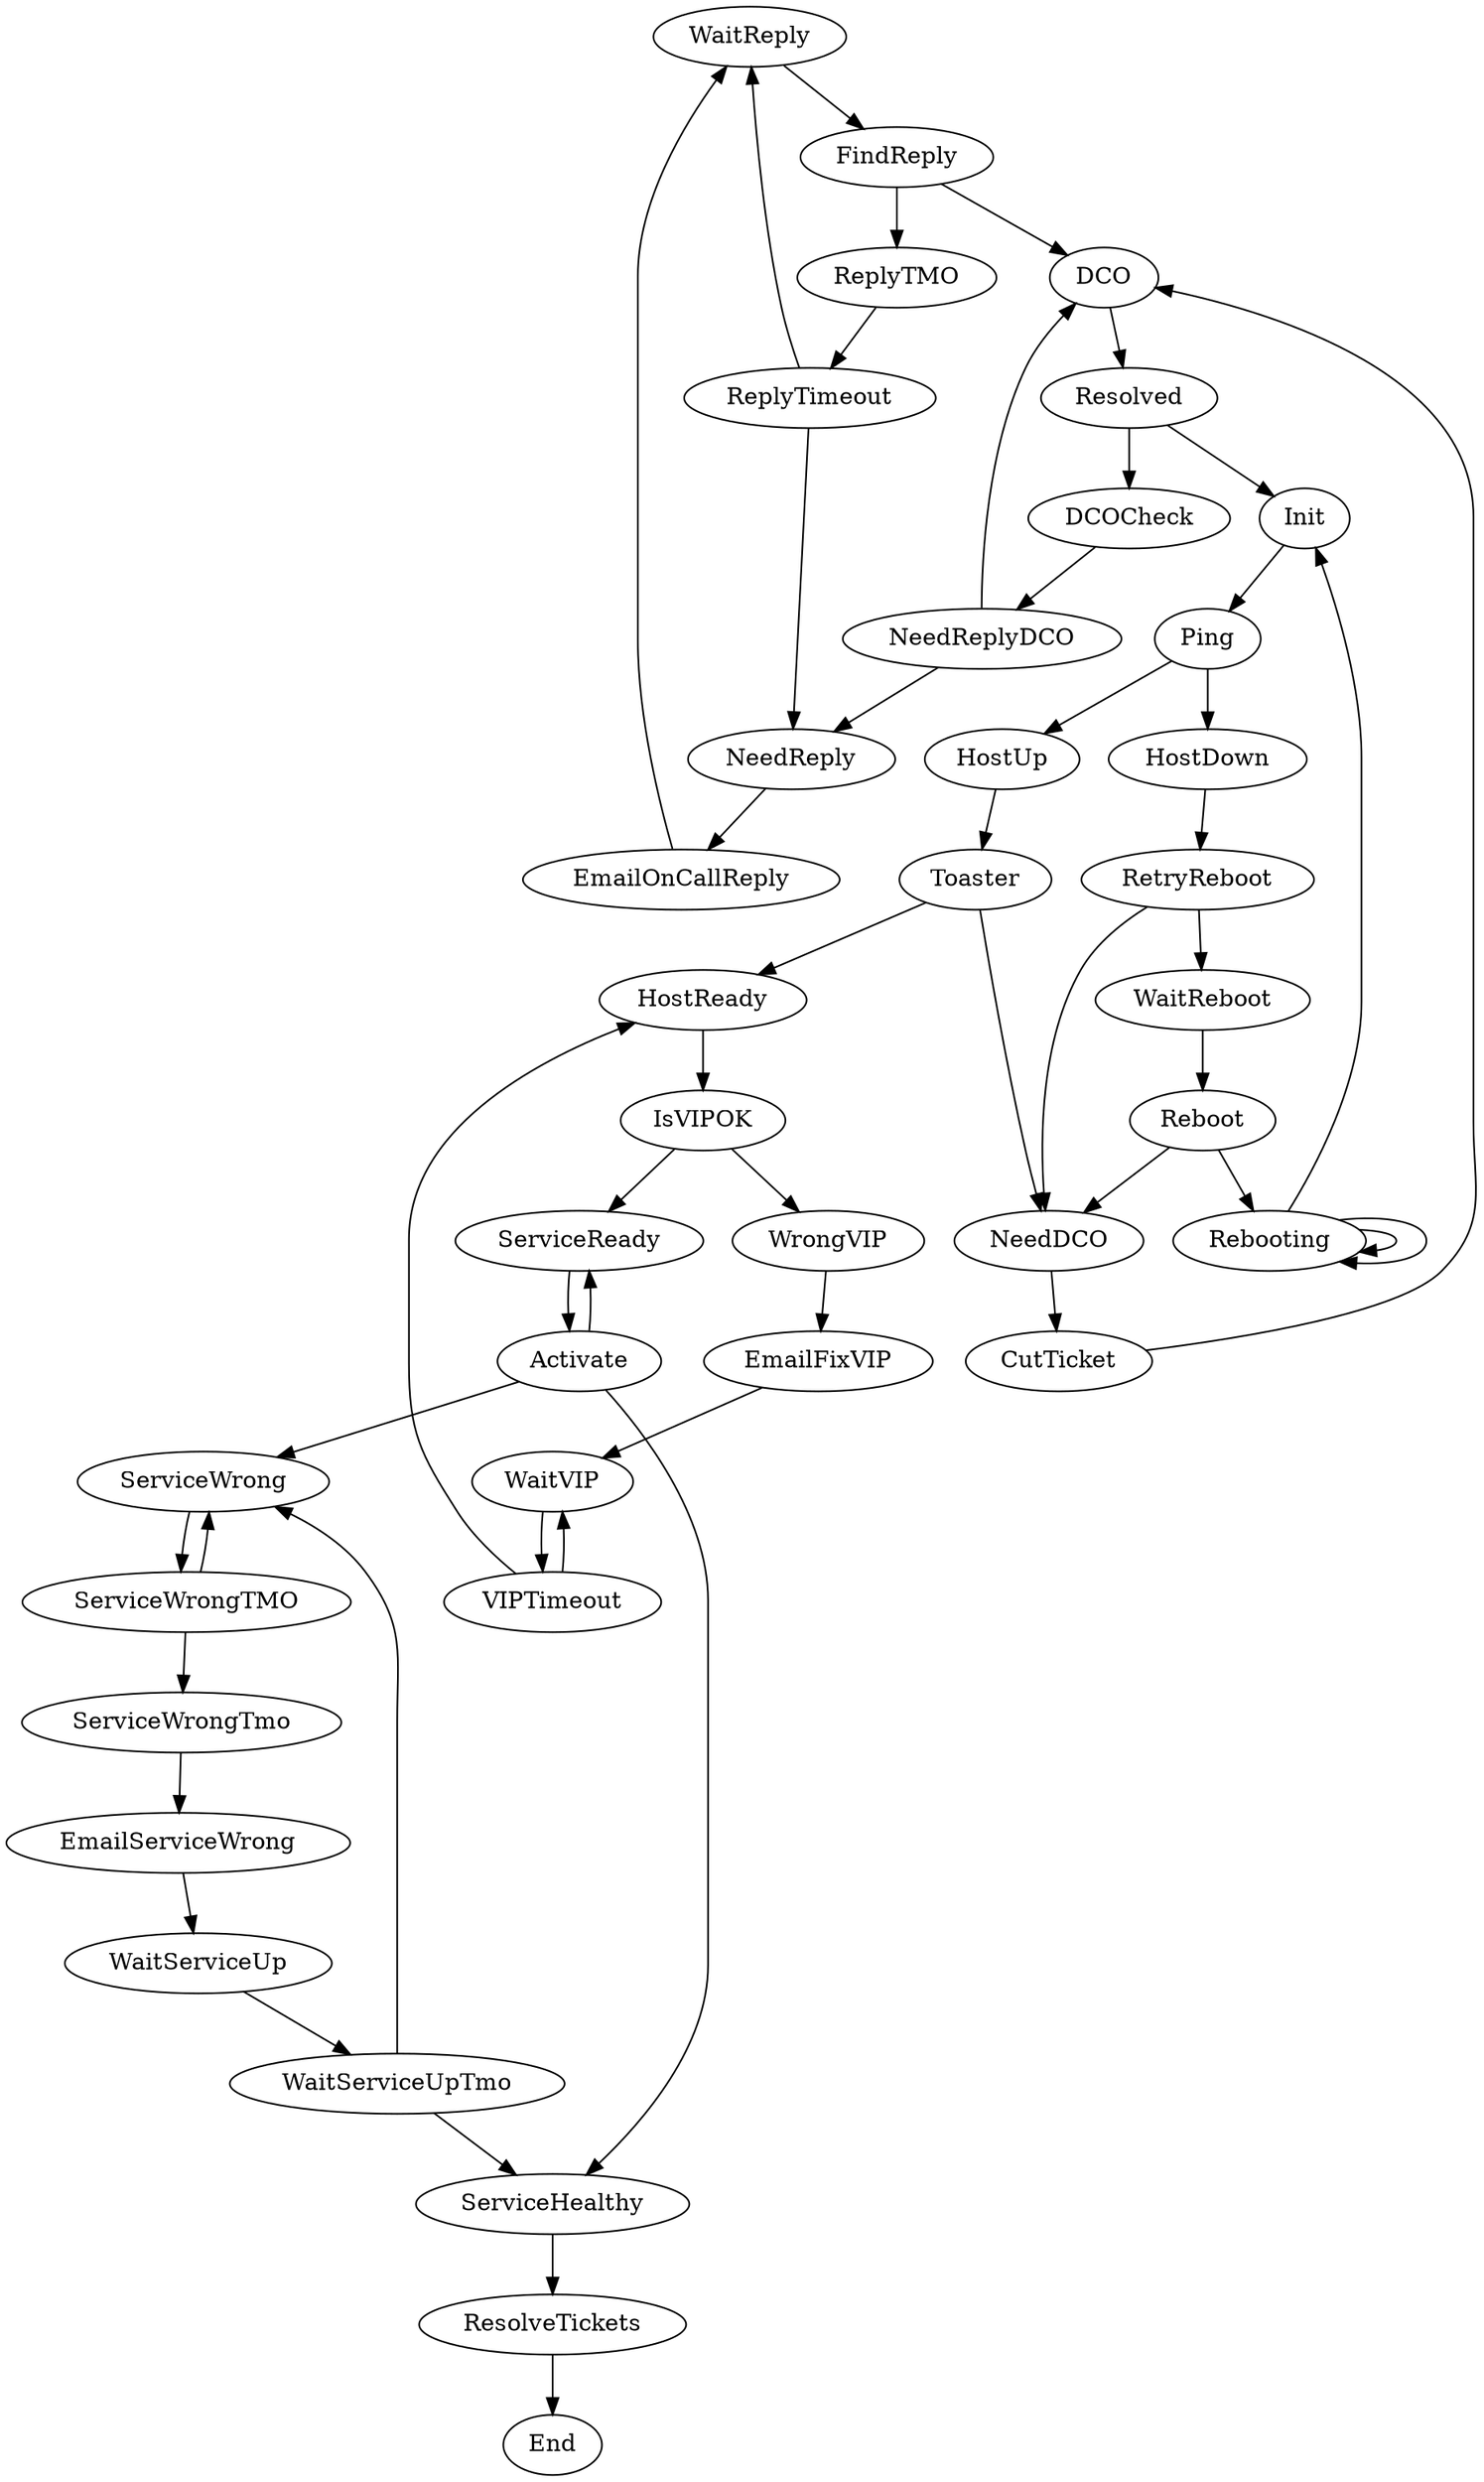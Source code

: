 digraph G {
WaitReply->FindReply;
HostDown->RetryReboot;
Rebooting->Rebooting;
Init->Ping;
DCO->Resolved;
WaitServiceUp->WaitServiceUpTmo;
WaitVIP->VIPTimeout;
DCOCheck->NeedReplyDCO;
ServiceWrong->ServiceWrongTMO;
ServiceWrongTmo->EmailServiceWrong;
ServiceReady->Activate;
HostUp->Toaster;
ReplyTMO->ReplyTimeout;
WrongVIP->EmailFixVIP;
NeedReply->EmailOnCallReply;
HostReady->IsVIPOK;
ServiceHealthy->ResolveTickets;
NeedDCO->CutTicket;
WaitReboot->Reboot;
Resolved->Init;
Resolved->DCOCheck;
IsVIPOK->ServiceReady;
IsVIPOK->WrongVIP;
Activate->ServiceHealthy;
Activate->ServiceReady;
Activate->ServiceWrong;
Ping->HostDown;
Ping->HostUp;
ReplyTimeout->NeedReply;
ReplyTimeout->WaitReply;
Toaster->NeedDCO;
Toaster->HostReady;
Rebooting->Init;
Rebooting->Rebooting;
Reboot->NeedDCO;
Reboot->Rebooting;
NeedReplyDCO->NeedReply;
NeedReplyDCO->DCO;
ServiceWrongTMO->ServiceWrongTmo;
ServiceWrongTMO->ServiceWrong;
VIPTimeout->HostReady;
VIPTimeout->WaitVIP;
CutTicket->DCO;
FindReply->DCO;
FindReply->ReplyTMO;
EmailFixVIP->WaitVIP;
RetryReboot->WaitReboot;
RetryReboot->NeedDCO;
EmailOnCallReply->WaitReply;
EmailServiceWrong->WaitServiceUp;
WaitServiceUpTmo->ServiceHealthy;
WaitServiceUpTmo->ServiceWrong;
ResolveTickets->End;
}
